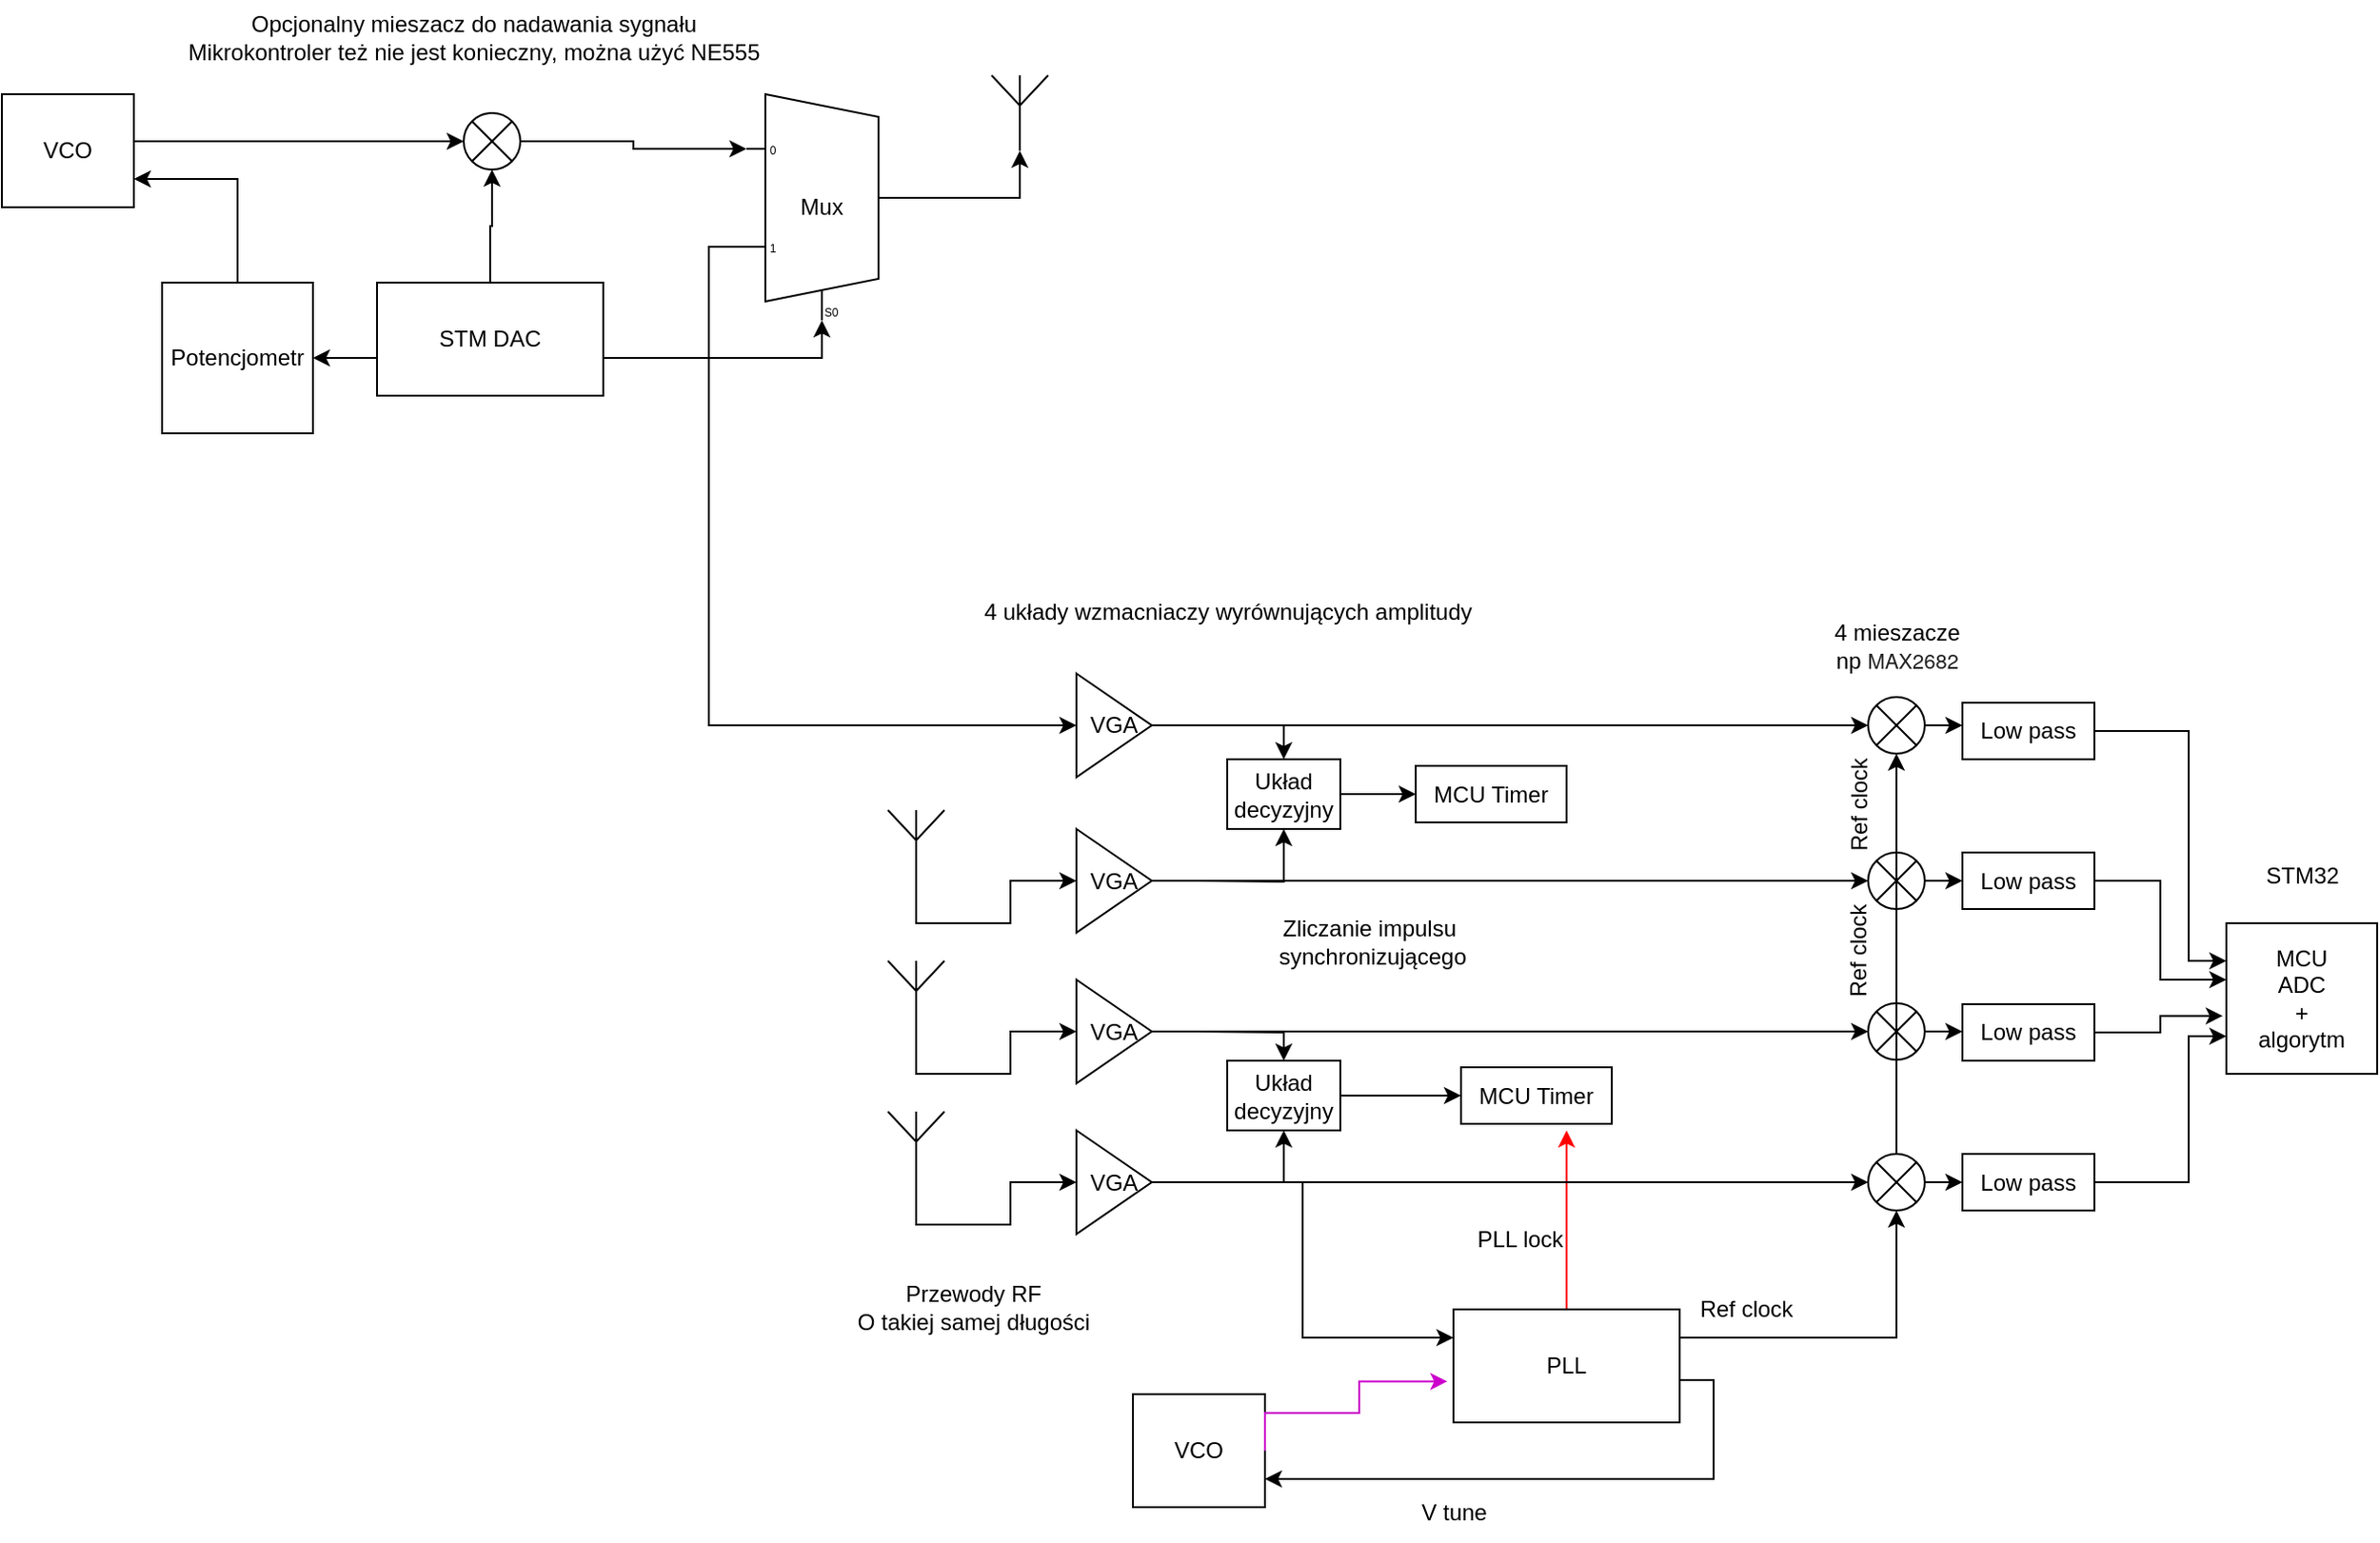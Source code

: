 <mxfile version="24.7.17">
  <diagram name="Strona-1" id="wbvkkCgzugNlbwAdHbuF">
    <mxGraphModel dx="1527" dy="1517" grid="1" gridSize="10" guides="1" tooltips="1" connect="1" arrows="1" fold="1" page="1" pageScale="1" pageWidth="827" pageHeight="1169" math="0" shadow="0">
      <root>
        <mxCell id="0" />
        <mxCell id="1" parent="0" />
        <mxCell id="noA6K6qJ_FCayJkCrpKg-54" style="edgeStyle=orthogonalEdgeStyle;rounded=0;orthogonalLoop=1;jettySize=auto;html=1;exitX=1;exitY=0.5;exitDx=0;exitDy=0;entryX=0;entryY=0.5;entryDx=0;entryDy=0;" edge="1" parent="1" source="noA6K6qJ_FCayJkCrpKg-1" target="noA6K6qJ_FCayJkCrpKg-49">
          <mxGeometry relative="1" as="geometry" />
        </mxCell>
        <mxCell id="noA6K6qJ_FCayJkCrpKg-1" value="" style="shape=sumEllipse;perimeter=ellipsePerimeter;whiteSpace=wrap;html=1;backgroundOutline=1;" vertex="1" parent="1">
          <mxGeometry x="550" y="422.5" width="30" height="30" as="geometry" />
        </mxCell>
        <mxCell id="noA6K6qJ_FCayJkCrpKg-53" style="edgeStyle=orthogonalEdgeStyle;rounded=0;orthogonalLoop=1;jettySize=auto;html=1;exitX=1;exitY=0.5;exitDx=0;exitDy=0;entryX=0;entryY=0.5;entryDx=0;entryDy=0;" edge="1" parent="1" source="noA6K6qJ_FCayJkCrpKg-2" target="noA6K6qJ_FCayJkCrpKg-48">
          <mxGeometry relative="1" as="geometry" />
        </mxCell>
        <mxCell id="noA6K6qJ_FCayJkCrpKg-2" value="" style="shape=sumEllipse;perimeter=ellipsePerimeter;whiteSpace=wrap;html=1;backgroundOutline=1;" vertex="1" parent="1">
          <mxGeometry x="550" y="342.5" width="30" height="30" as="geometry" />
        </mxCell>
        <mxCell id="noA6K6qJ_FCayJkCrpKg-4" value="" style="shape=sumEllipse;perimeter=ellipsePerimeter;whiteSpace=wrap;html=1;backgroundOutline=1;" vertex="1" parent="1">
          <mxGeometry x="550" y="260" width="30" height="30" as="geometry" />
        </mxCell>
        <mxCell id="noA6K6qJ_FCayJkCrpKg-16" style="edgeStyle=orthogonalEdgeStyle;rounded=0;orthogonalLoop=1;jettySize=auto;html=1;exitX=0.5;exitY=1;exitDx=0;exitDy=0;exitPerimeter=0;entryX=0;entryY=0.5;entryDx=0;entryDy=0;" edge="1" parent="1" source="noA6K6qJ_FCayJkCrpKg-6" target="noA6K6qJ_FCayJkCrpKg-11">
          <mxGeometry relative="1" as="geometry" />
        </mxCell>
        <mxCell id="noA6K6qJ_FCayJkCrpKg-6" value="" style="verticalLabelPosition=bottom;shadow=0;dashed=0;align=center;html=1;verticalAlign=top;shape=mxgraph.electrical.radio.aerial_-_antenna_1;" vertex="1" parent="1">
          <mxGeometry x="30" y="320" width="30" height="40" as="geometry" />
        </mxCell>
        <mxCell id="noA6K6qJ_FCayJkCrpKg-17" style="edgeStyle=orthogonalEdgeStyle;rounded=0;orthogonalLoop=1;jettySize=auto;html=1;exitX=0.5;exitY=1;exitDx=0;exitDy=0;exitPerimeter=0;entryX=0;entryY=0.5;entryDx=0;entryDy=0;" edge="1" parent="1" source="noA6K6qJ_FCayJkCrpKg-7" target="noA6K6qJ_FCayJkCrpKg-12">
          <mxGeometry relative="1" as="geometry" />
        </mxCell>
        <mxCell id="noA6K6qJ_FCayJkCrpKg-7" value="" style="verticalLabelPosition=bottom;shadow=0;dashed=0;align=center;html=1;verticalAlign=top;shape=mxgraph.electrical.radio.aerial_-_antenna_1;" vertex="1" parent="1">
          <mxGeometry x="30" y="400" width="30" height="40" as="geometry" />
        </mxCell>
        <mxCell id="noA6K6qJ_FCayJkCrpKg-18" style="edgeStyle=orthogonalEdgeStyle;rounded=0;orthogonalLoop=1;jettySize=auto;html=1;exitX=0.5;exitY=1;exitDx=0;exitDy=0;exitPerimeter=0;entryX=0;entryY=0.5;entryDx=0;entryDy=0;" edge="1" parent="1" source="noA6K6qJ_FCayJkCrpKg-8" target="noA6K6qJ_FCayJkCrpKg-13">
          <mxGeometry relative="1" as="geometry" />
        </mxCell>
        <mxCell id="noA6K6qJ_FCayJkCrpKg-8" value="" style="verticalLabelPosition=bottom;shadow=0;dashed=0;align=center;html=1;verticalAlign=top;shape=mxgraph.electrical.radio.aerial_-_antenna_1;" vertex="1" parent="1">
          <mxGeometry x="30" y="480" width="30" height="40" as="geometry" />
        </mxCell>
        <mxCell id="noA6K6qJ_FCayJkCrpKg-22" style="edgeStyle=orthogonalEdgeStyle;rounded=0;orthogonalLoop=1;jettySize=auto;html=1;exitX=1;exitY=0.25;exitDx=0;exitDy=0;entryX=0.5;entryY=1;entryDx=0;entryDy=0;" edge="1" parent="1" source="noA6K6qJ_FCayJkCrpKg-28" target="noA6K6qJ_FCayJkCrpKg-4">
          <mxGeometry relative="1" as="geometry">
            <Array as="points">
              <mxPoint x="565" y="511" />
            </Array>
          </mxGeometry>
        </mxCell>
        <mxCell id="noA6K6qJ_FCayJkCrpKg-26" style="edgeStyle=orthogonalEdgeStyle;rounded=0;orthogonalLoop=1;jettySize=auto;html=1;exitX=1;exitY=0.75;exitDx=0;exitDy=0;entryX=1;entryY=0.75;entryDx=0;entryDy=0;" edge="1" parent="1" target="noA6K6qJ_FCayJkCrpKg-23">
          <mxGeometry relative="1" as="geometry">
            <mxPoint x="447.97" y="622.5" as="sourcePoint" />
            <mxPoint x="240.0" y="651.58" as="targetPoint" />
            <Array as="points">
              <mxPoint x="468" y="623" />
              <mxPoint x="468" y="675" />
            </Array>
          </mxGeometry>
        </mxCell>
        <mxCell id="noA6K6qJ_FCayJkCrpKg-67" style="edgeStyle=orthogonalEdgeStyle;rounded=0;orthogonalLoop=1;jettySize=auto;html=1;exitX=0.5;exitY=0;exitDx=0;exitDy=0;strokeColor=#FF0000;" edge="1" parent="1" source="noA6K6qJ_FCayJkCrpKg-9">
          <mxGeometry relative="1" as="geometry">
            <mxPoint x="390" y="490" as="targetPoint" />
            <Array as="points">
              <mxPoint x="390" y="490" />
            </Array>
          </mxGeometry>
        </mxCell>
        <mxCell id="noA6K6qJ_FCayJkCrpKg-9" value="PLL" style="rounded=0;whiteSpace=wrap;html=1;" vertex="1" parent="1">
          <mxGeometry x="330" y="585" width="120" height="60" as="geometry" />
        </mxCell>
        <mxCell id="noA6K6qJ_FCayJkCrpKg-19" style="edgeStyle=orthogonalEdgeStyle;rounded=0;orthogonalLoop=1;jettySize=auto;html=1;exitX=1;exitY=0.5;exitDx=0;exitDy=0;entryX=0;entryY=0.5;entryDx=0;entryDy=0;" edge="1" parent="1" source="noA6K6qJ_FCayJkCrpKg-10" target="noA6K6qJ_FCayJkCrpKg-4">
          <mxGeometry relative="1" as="geometry">
            <mxPoint x="417.27" y="274.338" as="targetPoint" />
          </mxGeometry>
        </mxCell>
        <mxCell id="noA6K6qJ_FCayJkCrpKg-39" style="edgeStyle=orthogonalEdgeStyle;rounded=0;orthogonalLoop=1;jettySize=auto;html=1;exitX=1;exitY=0.5;exitDx=0;exitDy=0;entryX=0.5;entryY=0;entryDx=0;entryDy=0;" edge="1" parent="1" source="noA6K6qJ_FCayJkCrpKg-10" target="noA6K6qJ_FCayJkCrpKg-38">
          <mxGeometry relative="1" as="geometry">
            <Array as="points">
              <mxPoint x="240" y="275" />
            </Array>
          </mxGeometry>
        </mxCell>
        <mxCell id="noA6K6qJ_FCayJkCrpKg-10" value="VGA" style="triangle;whiteSpace=wrap;html=1;" vertex="1" parent="1">
          <mxGeometry x="130" y="247.5" width="40" height="55" as="geometry" />
        </mxCell>
        <mxCell id="noA6K6qJ_FCayJkCrpKg-20" style="edgeStyle=orthogonalEdgeStyle;rounded=0;orthogonalLoop=1;jettySize=auto;html=1;exitX=1;exitY=0.5;exitDx=0;exitDy=0;entryX=0;entryY=0.5;entryDx=0;entryDy=0;" edge="1" parent="1" source="noA6K6qJ_FCayJkCrpKg-11" target="noA6K6qJ_FCayJkCrpKg-2">
          <mxGeometry relative="1" as="geometry" />
        </mxCell>
        <mxCell id="noA6K6qJ_FCayJkCrpKg-46" style="edgeStyle=orthogonalEdgeStyle;rounded=0;orthogonalLoop=1;jettySize=auto;html=1;exitX=1;exitY=0.5;exitDx=0;exitDy=0;entryX=0.5;entryY=1;entryDx=0;entryDy=0;" edge="1" parent="1" source="noA6K6qJ_FCayJkCrpKg-11" target="noA6K6qJ_FCayJkCrpKg-38">
          <mxGeometry relative="1" as="geometry">
            <mxPoint x="240.0" y="379.5" as="targetPoint" />
            <Array as="points">
              <mxPoint x="195" y="358" />
              <mxPoint x="240" y="358" />
            </Array>
          </mxGeometry>
        </mxCell>
        <mxCell id="noA6K6qJ_FCayJkCrpKg-11" value="VGA" style="triangle;whiteSpace=wrap;html=1;" vertex="1" parent="1">
          <mxGeometry x="130" y="330" width="40" height="55" as="geometry" />
        </mxCell>
        <mxCell id="noA6K6qJ_FCayJkCrpKg-21" style="edgeStyle=orthogonalEdgeStyle;rounded=0;orthogonalLoop=1;jettySize=auto;html=1;exitX=1;exitY=0.5;exitDx=0;exitDy=0;entryX=0;entryY=0.5;entryDx=0;entryDy=0;" edge="1" parent="1" source="noA6K6qJ_FCayJkCrpKg-12" target="noA6K6qJ_FCayJkCrpKg-1">
          <mxGeometry relative="1" as="geometry" />
        </mxCell>
        <mxCell id="noA6K6qJ_FCayJkCrpKg-45" style="edgeStyle=orthogonalEdgeStyle;rounded=0;orthogonalLoop=1;jettySize=auto;html=1;exitX=1;exitY=0.5;exitDx=0;exitDy=0;entryX=0.5;entryY=0;entryDx=0;entryDy=0;" edge="1" parent="1" source="noA6K6qJ_FCayJkCrpKg-12" target="noA6K6qJ_FCayJkCrpKg-42">
          <mxGeometry relative="1" as="geometry">
            <Array as="points">
              <mxPoint x="190" y="438" />
              <mxPoint x="240" y="438" />
            </Array>
          </mxGeometry>
        </mxCell>
        <mxCell id="noA6K6qJ_FCayJkCrpKg-12" value="VGA" style="triangle;whiteSpace=wrap;html=1;" vertex="1" parent="1">
          <mxGeometry x="130" y="410" width="40" height="55" as="geometry" />
        </mxCell>
        <mxCell id="noA6K6qJ_FCayJkCrpKg-24" style="edgeStyle=orthogonalEdgeStyle;rounded=0;orthogonalLoop=1;jettySize=auto;html=1;exitX=1;exitY=0.5;exitDx=0;exitDy=0;entryX=0;entryY=0.25;entryDx=0;entryDy=0;" edge="1" parent="1" source="noA6K6qJ_FCayJkCrpKg-13" target="noA6K6qJ_FCayJkCrpKg-9">
          <mxGeometry relative="1" as="geometry" />
        </mxCell>
        <mxCell id="noA6K6qJ_FCayJkCrpKg-44" style="edgeStyle=orthogonalEdgeStyle;rounded=0;orthogonalLoop=1;jettySize=auto;html=1;exitX=1;exitY=0.5;exitDx=0;exitDy=0;entryX=0.5;entryY=1;entryDx=0;entryDy=0;" edge="1" parent="1" source="noA6K6qJ_FCayJkCrpKg-13" target="noA6K6qJ_FCayJkCrpKg-42">
          <mxGeometry relative="1" as="geometry">
            <mxPoint x="300" y="517.5" as="targetPoint" />
          </mxGeometry>
        </mxCell>
        <mxCell id="noA6K6qJ_FCayJkCrpKg-77" style="edgeStyle=orthogonalEdgeStyle;rounded=0;orthogonalLoop=1;jettySize=auto;html=1;exitX=1;exitY=0.5;exitDx=0;exitDy=0;entryX=0;entryY=0.5;entryDx=0;entryDy=0;" edge="1" parent="1" source="noA6K6qJ_FCayJkCrpKg-13" target="noA6K6qJ_FCayJkCrpKg-28">
          <mxGeometry relative="1" as="geometry" />
        </mxCell>
        <mxCell id="noA6K6qJ_FCayJkCrpKg-13" value="VGA" style="triangle;whiteSpace=wrap;html=1;" vertex="1" parent="1">
          <mxGeometry x="130" y="490" width="40" height="55" as="geometry" />
        </mxCell>
        <mxCell id="noA6K6qJ_FCayJkCrpKg-23" value="VCO" style="rounded=0;whiteSpace=wrap;html=1;" vertex="1" parent="1">
          <mxGeometry x="160" y="630" width="70" height="60" as="geometry" />
        </mxCell>
        <mxCell id="noA6K6qJ_FCayJkCrpKg-25" style="edgeStyle=orthogonalEdgeStyle;rounded=0;orthogonalLoop=1;jettySize=auto;html=1;exitX=1;exitY=0.5;exitDx=0;exitDy=0;entryX=-0.027;entryY=0.637;entryDx=0;entryDy=0;entryPerimeter=0;strokeColor=#CC00CC;" edge="1" parent="1" source="noA6K6qJ_FCayJkCrpKg-23" target="noA6K6qJ_FCayJkCrpKg-9">
          <mxGeometry relative="1" as="geometry">
            <mxPoint x="260" y="655" as="sourcePoint" />
            <Array as="points">
              <mxPoint x="280" y="640" />
              <mxPoint x="280" y="623" />
            </Array>
          </mxGeometry>
        </mxCell>
        <mxCell id="noA6K6qJ_FCayJkCrpKg-29" value="" style="edgeStyle=orthogonalEdgeStyle;rounded=0;orthogonalLoop=1;jettySize=auto;html=1;exitX=1;exitY=0.25;exitDx=0;exitDy=0;entryX=0.5;entryY=1;entryDx=0;entryDy=0;" edge="1" parent="1" source="noA6K6qJ_FCayJkCrpKg-9" target="noA6K6qJ_FCayJkCrpKg-28">
          <mxGeometry relative="1" as="geometry">
            <mxPoint x="430" y="570" as="sourcePoint" />
            <mxPoint x="485" y="290" as="targetPoint" />
          </mxGeometry>
        </mxCell>
        <mxCell id="noA6K6qJ_FCayJkCrpKg-28" value="" style="shape=sumEllipse;perimeter=ellipsePerimeter;whiteSpace=wrap;html=1;backgroundOutline=1;" vertex="1" parent="1">
          <mxGeometry x="550" y="502.5" width="30" height="30" as="geometry" />
        </mxCell>
        <mxCell id="noA6K6qJ_FCayJkCrpKg-34" value="4 układy wzmacniaczy wyrównujących amplitudy" style="text;html=1;align=center;verticalAlign=middle;resizable=0;points=[];autosize=1;strokeColor=none;fillColor=none;" vertex="1" parent="1">
          <mxGeometry x="70" y="200" width="280" height="30" as="geometry" />
        </mxCell>
        <mxCell id="noA6K6qJ_FCayJkCrpKg-35" value="V tune" style="text;html=1;align=center;verticalAlign=middle;resizable=0;points=[];autosize=1;strokeColor=none;fillColor=none;" vertex="1" parent="1">
          <mxGeometry x="300" y="678" width="60" height="30" as="geometry" />
        </mxCell>
        <mxCell id="noA6K6qJ_FCayJkCrpKg-36" value="Ref clock" style="text;html=1;align=center;verticalAlign=middle;resizable=0;points=[];autosize=1;strokeColor=none;fillColor=none;" vertex="1" parent="1">
          <mxGeometry x="450" y="570" width="70" height="30" as="geometry" />
        </mxCell>
        <mxCell id="noA6K6qJ_FCayJkCrpKg-65" style="edgeStyle=orthogonalEdgeStyle;rounded=0;orthogonalLoop=1;jettySize=auto;html=1;exitX=1;exitY=0.5;exitDx=0;exitDy=0;entryX=0;entryY=0.5;entryDx=0;entryDy=0;" edge="1" parent="1" source="noA6K6qJ_FCayJkCrpKg-38" target="noA6K6qJ_FCayJkCrpKg-57">
          <mxGeometry relative="1" as="geometry" />
        </mxCell>
        <mxCell id="noA6K6qJ_FCayJkCrpKg-38" value="Układ decyzyjny" style="rounded=0;whiteSpace=wrap;html=1;" vertex="1" parent="1">
          <mxGeometry x="210" y="293" width="60" height="37" as="geometry" />
        </mxCell>
        <mxCell id="noA6K6qJ_FCayJkCrpKg-63" style="edgeStyle=orthogonalEdgeStyle;rounded=0;orthogonalLoop=1;jettySize=auto;html=1;exitX=1;exitY=0.5;exitDx=0;exitDy=0;entryX=0;entryY=0.5;entryDx=0;entryDy=0;" edge="1" parent="1" source="noA6K6qJ_FCayJkCrpKg-42" target="noA6K6qJ_FCayJkCrpKg-59">
          <mxGeometry relative="1" as="geometry" />
        </mxCell>
        <mxCell id="noA6K6qJ_FCayJkCrpKg-42" value="Układ decyzyjny" style="rounded=0;whiteSpace=wrap;html=1;" vertex="1" parent="1">
          <mxGeometry x="210" y="453" width="60" height="37" as="geometry" />
        </mxCell>
        <mxCell id="noA6K6qJ_FCayJkCrpKg-70" style="edgeStyle=orthogonalEdgeStyle;rounded=0;orthogonalLoop=1;jettySize=auto;html=1;exitX=1;exitY=0.5;exitDx=0;exitDy=0;entryX=0;entryY=0.25;entryDx=0;entryDy=0;" edge="1" parent="1" source="noA6K6qJ_FCayJkCrpKg-47" target="noA6K6qJ_FCayJkCrpKg-56">
          <mxGeometry relative="1" as="geometry">
            <Array as="points">
              <mxPoint x="720" y="278" />
              <mxPoint x="720" y="400" />
            </Array>
          </mxGeometry>
        </mxCell>
        <mxCell id="noA6K6qJ_FCayJkCrpKg-47" value="Low pass" style="rounded=0;whiteSpace=wrap;html=1;" vertex="1" parent="1">
          <mxGeometry x="600" y="263" width="70" height="30" as="geometry" />
        </mxCell>
        <mxCell id="noA6K6qJ_FCayJkCrpKg-48" value="Low pass" style="rounded=0;whiteSpace=wrap;html=1;" vertex="1" parent="1">
          <mxGeometry x="600" y="342.5" width="70" height="30" as="geometry" />
        </mxCell>
        <mxCell id="noA6K6qJ_FCayJkCrpKg-49" value="Low pass" style="rounded=0;whiteSpace=wrap;html=1;" vertex="1" parent="1">
          <mxGeometry x="600" y="423" width="70" height="30" as="geometry" />
        </mxCell>
        <mxCell id="noA6K6qJ_FCayJkCrpKg-72" style="edgeStyle=orthogonalEdgeStyle;rounded=0;orthogonalLoop=1;jettySize=auto;html=1;exitX=1;exitY=0.5;exitDx=0;exitDy=0;entryX=0;entryY=0.75;entryDx=0;entryDy=0;" edge="1" parent="1" source="noA6K6qJ_FCayJkCrpKg-50" target="noA6K6qJ_FCayJkCrpKg-56">
          <mxGeometry relative="1" as="geometry">
            <Array as="points">
              <mxPoint x="720" y="517" />
              <mxPoint x="720" y="440" />
            </Array>
          </mxGeometry>
        </mxCell>
        <mxCell id="noA6K6qJ_FCayJkCrpKg-50" value="Low pass" style="rounded=0;whiteSpace=wrap;html=1;" vertex="1" parent="1">
          <mxGeometry x="600" y="502.5" width="70" height="30" as="geometry" />
        </mxCell>
        <mxCell id="noA6K6qJ_FCayJkCrpKg-52" style="edgeStyle=orthogonalEdgeStyle;rounded=0;orthogonalLoop=1;jettySize=auto;html=1;exitX=1;exitY=0.5;exitDx=0;exitDy=0;entryX=0;entryY=0.4;entryDx=0;entryDy=0;entryPerimeter=0;" edge="1" parent="1" source="noA6K6qJ_FCayJkCrpKg-4" target="noA6K6qJ_FCayJkCrpKg-47">
          <mxGeometry relative="1" as="geometry" />
        </mxCell>
        <mxCell id="noA6K6qJ_FCayJkCrpKg-55" style="edgeStyle=orthogonalEdgeStyle;rounded=0;orthogonalLoop=1;jettySize=auto;html=1;exitX=1;exitY=0.5;exitDx=0;exitDy=0;entryX=0;entryY=0.5;entryDx=0;entryDy=0;" edge="1" parent="1" source="noA6K6qJ_FCayJkCrpKg-28" target="noA6K6qJ_FCayJkCrpKg-50">
          <mxGeometry relative="1" as="geometry" />
        </mxCell>
        <mxCell id="noA6K6qJ_FCayJkCrpKg-56" value="MCU&lt;div&gt;ADC&lt;/div&gt;&lt;div&gt;+&lt;/div&gt;&lt;div&gt;algorytm&lt;/div&gt;" style="whiteSpace=wrap;html=1;aspect=fixed;" vertex="1" parent="1">
          <mxGeometry x="740" y="380" width="80" height="80" as="geometry" />
        </mxCell>
        <mxCell id="noA6K6qJ_FCayJkCrpKg-57" value="MCU Timer" style="rounded=0;whiteSpace=wrap;html=1;" vertex="1" parent="1">
          <mxGeometry x="310" y="296.5" width="80" height="30" as="geometry" />
        </mxCell>
        <mxCell id="noA6K6qJ_FCayJkCrpKg-59" value="MCU Timer" style="rounded=0;whiteSpace=wrap;html=1;" vertex="1" parent="1">
          <mxGeometry x="334" y="456.5" width="80" height="30" as="geometry" />
        </mxCell>
        <mxCell id="noA6K6qJ_FCayJkCrpKg-68" value="PLL lock" style="text;html=1;align=center;verticalAlign=middle;resizable=0;points=[];autosize=1;strokeColor=none;fillColor=none;" vertex="1" parent="1">
          <mxGeometry x="330" y="532.5" width="70" height="30" as="geometry" />
        </mxCell>
        <mxCell id="noA6K6qJ_FCayJkCrpKg-69" style="edgeStyle=orthogonalEdgeStyle;rounded=0;orthogonalLoop=1;jettySize=auto;html=1;exitX=1;exitY=0.5;exitDx=0;exitDy=0;entryX=0;entryY=0.375;entryDx=0;entryDy=0;entryPerimeter=0;" edge="1" parent="1" source="noA6K6qJ_FCayJkCrpKg-48" target="noA6K6qJ_FCayJkCrpKg-56">
          <mxGeometry relative="1" as="geometry" />
        </mxCell>
        <mxCell id="noA6K6qJ_FCayJkCrpKg-71" style="edgeStyle=orthogonalEdgeStyle;rounded=0;orthogonalLoop=1;jettySize=auto;html=1;exitX=1;exitY=0.5;exitDx=0;exitDy=0;entryX=-0.024;entryY=0.615;entryDx=0;entryDy=0;entryPerimeter=0;" edge="1" parent="1" source="noA6K6qJ_FCayJkCrpKg-49" target="noA6K6qJ_FCayJkCrpKg-56">
          <mxGeometry relative="1" as="geometry">
            <mxPoint x="736" y="430" as="targetPoint" />
          </mxGeometry>
        </mxCell>
        <mxCell id="noA6K6qJ_FCayJkCrpKg-73" value="4 mieszacze&lt;div&gt;np&amp;nbsp;&lt;span style=&quot;background-color: rgb(255, 255, 255); color: rgb(34, 34, 34); font-family: &amp;quot;Helvetica Neue&amp;quot;, Helvetica, &amp;quot;PingFang SC&amp;quot;, &amp;quot;Hiragino Sans GB&amp;quot;, &amp;quot;Microsoft YaHei&amp;quot;, 微软雅黑, Arial, sans-serif; text-align: left; text-wrap: wrap;&quot;&gt;&lt;font style=&quot;font-size: 11px;&quot;&gt;MAX2682&lt;/font&gt;&lt;/span&gt;&lt;/div&gt;" style="text;html=1;align=center;verticalAlign=middle;resizable=0;points=[];autosize=1;strokeColor=none;fillColor=none;" vertex="1" parent="1">
          <mxGeometry x="520" y="212.5" width="90" height="40" as="geometry" />
        </mxCell>
        <mxCell id="noA6K6qJ_FCayJkCrpKg-74" value="Zliczanie impulsu&lt;div&gt;&amp;nbsp;synchronizującego&lt;/div&gt;" style="text;html=1;align=center;verticalAlign=middle;resizable=0;points=[];autosize=1;strokeColor=none;fillColor=none;" vertex="1" parent="1">
          <mxGeometry x="220" y="370" width="130" height="40" as="geometry" />
        </mxCell>
        <mxCell id="noA6K6qJ_FCayJkCrpKg-75" value="Przewody RF&lt;div&gt;O takiej samej długości&lt;/div&gt;" style="text;html=1;align=center;verticalAlign=middle;resizable=0;points=[];autosize=1;strokeColor=none;fillColor=none;" vertex="1" parent="1">
          <mxGeometry y="564" width="150" height="40" as="geometry" />
        </mxCell>
        <mxCell id="noA6K6qJ_FCayJkCrpKg-84" value="Ref clock" style="text;html=1;align=center;verticalAlign=middle;resizable=0;points=[];autosize=1;strokeColor=none;fillColor=none;rotation=-90;" vertex="1" parent="1">
          <mxGeometry x="510" y="380" width="70" height="30" as="geometry" />
        </mxCell>
        <mxCell id="noA6K6qJ_FCayJkCrpKg-85" value="Ref clock" style="text;html=1;align=center;verticalAlign=middle;resizable=0;points=[];autosize=1;strokeColor=none;fillColor=none;rotation=-90;" vertex="1" parent="1">
          <mxGeometry x="510" y="302.5" width="70" height="30" as="geometry" />
        </mxCell>
        <mxCell id="noA6K6qJ_FCayJkCrpKg-86" value="STM32" style="text;html=1;align=center;verticalAlign=middle;resizable=0;points=[];autosize=1;strokeColor=none;fillColor=none;" vertex="1" parent="1">
          <mxGeometry x="750" y="340" width="60" height="30" as="geometry" />
        </mxCell>
        <mxCell id="noA6K6qJ_FCayJkCrpKg-88" value="" style="verticalLabelPosition=bottom;shadow=0;dashed=0;align=center;html=1;verticalAlign=top;shape=mxgraph.electrical.radio.aerial_-_antenna_1;" vertex="1" parent="1">
          <mxGeometry x="85" y="-70" width="30" height="40" as="geometry" />
        </mxCell>
        <mxCell id="noA6K6qJ_FCayJkCrpKg-98" style="edgeStyle=orthogonalEdgeStyle;rounded=0;orthogonalLoop=1;jettySize=auto;html=1;exitX=0.996;exitY=0.6;exitDx=0;exitDy=0;entryX=0;entryY=0.5;entryDx=0;entryDy=0;exitPerimeter=0;" edge="1" parent="1" source="noA6K6qJ_FCayJkCrpKg-89" target="noA6K6qJ_FCayJkCrpKg-94">
          <mxGeometry relative="1" as="geometry">
            <Array as="points">
              <mxPoint x="-370" y="-35" />
            </Array>
          </mxGeometry>
        </mxCell>
        <mxCell id="noA6K6qJ_FCayJkCrpKg-89" value="VCO" style="rounded=0;whiteSpace=wrap;html=1;" vertex="1" parent="1">
          <mxGeometry x="-440" y="-60" width="70" height="60" as="geometry" />
        </mxCell>
        <mxCell id="noA6K6qJ_FCayJkCrpKg-92" style="edgeStyle=orthogonalEdgeStyle;rounded=0;orthogonalLoop=1;jettySize=auto;html=1;exitX=0;exitY=0.5;exitDx=0;exitDy=0;entryX=1;entryY=0.5;entryDx=0;entryDy=0;" edge="1" parent="1" source="noA6K6qJ_FCayJkCrpKg-90" target="noA6K6qJ_FCayJkCrpKg-91">
          <mxGeometry relative="1" as="geometry">
            <Array as="points">
              <mxPoint x="-241" y="80" />
            </Array>
          </mxGeometry>
        </mxCell>
        <mxCell id="noA6K6qJ_FCayJkCrpKg-97" style="edgeStyle=orthogonalEdgeStyle;rounded=0;orthogonalLoop=1;jettySize=auto;html=1;exitX=0.5;exitY=0;exitDx=0;exitDy=0;entryX=0.5;entryY=1;entryDx=0;entryDy=0;" edge="1" parent="1" source="noA6K6qJ_FCayJkCrpKg-90" target="noA6K6qJ_FCayJkCrpKg-94">
          <mxGeometry relative="1" as="geometry" />
        </mxCell>
        <mxCell id="noA6K6qJ_FCayJkCrpKg-90" value="STM DAC" style="rounded=0;whiteSpace=wrap;html=1;" vertex="1" parent="1">
          <mxGeometry x="-241" y="40" width="120" height="60" as="geometry" />
        </mxCell>
        <mxCell id="noA6K6qJ_FCayJkCrpKg-93" style="edgeStyle=orthogonalEdgeStyle;rounded=0;orthogonalLoop=1;jettySize=auto;html=1;exitX=0.5;exitY=0;exitDx=0;exitDy=0;entryX=1;entryY=0.75;entryDx=0;entryDy=0;" edge="1" parent="1" source="noA6K6qJ_FCayJkCrpKg-91" target="noA6K6qJ_FCayJkCrpKg-89">
          <mxGeometry relative="1" as="geometry" />
        </mxCell>
        <mxCell id="noA6K6qJ_FCayJkCrpKg-91" value="Potencjometr" style="whiteSpace=wrap;html=1;aspect=fixed;" vertex="1" parent="1">
          <mxGeometry x="-355" y="40" width="80" height="80" as="geometry" />
        </mxCell>
        <mxCell id="noA6K6qJ_FCayJkCrpKg-94" value="" style="shape=sumEllipse;perimeter=ellipsePerimeter;whiteSpace=wrap;html=1;backgroundOutline=1;" vertex="1" parent="1">
          <mxGeometry x="-195" y="-50" width="30" height="30" as="geometry" />
        </mxCell>
        <mxCell id="noA6K6qJ_FCayJkCrpKg-102" style="edgeStyle=orthogonalEdgeStyle;rounded=0;orthogonalLoop=1;jettySize=auto;html=1;exitX=0;exitY=0.65;exitDx=0;exitDy=3;exitPerimeter=0;entryX=0;entryY=0.5;entryDx=0;entryDy=0;" edge="1" parent="1" source="noA6K6qJ_FCayJkCrpKg-95" target="noA6K6qJ_FCayJkCrpKg-10">
          <mxGeometry relative="1" as="geometry" />
        </mxCell>
        <mxCell id="noA6K6qJ_FCayJkCrpKg-95" value="Mux" style="shadow=0;dashed=0;align=center;html=1;strokeWidth=1;shape=mxgraph.electrical.abstract.mux2;whiteSpace=wrap;" vertex="1" parent="1">
          <mxGeometry x="-45" y="-60" width="80" height="120" as="geometry" />
        </mxCell>
        <mxCell id="noA6K6qJ_FCayJkCrpKg-96" style="edgeStyle=orthogonalEdgeStyle;rounded=0;orthogonalLoop=1;jettySize=auto;html=1;exitX=1;exitY=0.5;exitDx=0;exitDy=0;entryX=0.375;entryY=1;entryDx=10;entryDy=0;entryPerimeter=0;" edge="1" parent="1" source="noA6K6qJ_FCayJkCrpKg-90" target="noA6K6qJ_FCayJkCrpKg-95">
          <mxGeometry relative="1" as="geometry">
            <Array as="points">
              <mxPoint x="-121" y="80" />
              <mxPoint x="-5" y="80" />
            </Array>
          </mxGeometry>
        </mxCell>
        <mxCell id="noA6K6qJ_FCayJkCrpKg-99" style="edgeStyle=orthogonalEdgeStyle;rounded=0;orthogonalLoop=1;jettySize=auto;html=1;exitX=1;exitY=0.5;exitDx=0;exitDy=0;entryX=0;entryY=0.217;entryDx=0;entryDy=3;entryPerimeter=0;" edge="1" parent="1" source="noA6K6qJ_FCayJkCrpKg-94" target="noA6K6qJ_FCayJkCrpKg-95">
          <mxGeometry relative="1" as="geometry" />
        </mxCell>
        <mxCell id="noA6K6qJ_FCayJkCrpKg-100" style="edgeStyle=orthogonalEdgeStyle;rounded=0;orthogonalLoop=1;jettySize=auto;html=1;exitX=1;exitY=0.5;exitDx=0;exitDy=-5;exitPerimeter=0;entryX=0.5;entryY=1;entryDx=0;entryDy=0;entryPerimeter=0;" edge="1" parent="1" source="noA6K6qJ_FCayJkCrpKg-95" target="noA6K6qJ_FCayJkCrpKg-88">
          <mxGeometry relative="1" as="geometry" />
        </mxCell>
        <mxCell id="noA6K6qJ_FCayJkCrpKg-101" value="Opcjonalny mieszacz do nadawania sygnału&lt;div&gt;Mikrokontroler też nie jest konieczny, można użyć NE555&lt;/div&gt;" style="text;html=1;align=center;verticalAlign=middle;resizable=0;points=[];autosize=1;strokeColor=none;fillColor=none;" vertex="1" parent="1">
          <mxGeometry x="-355" y="-110" width="330" height="40" as="geometry" />
        </mxCell>
      </root>
    </mxGraphModel>
  </diagram>
</mxfile>
